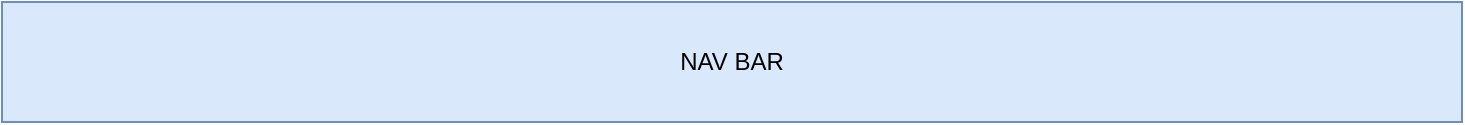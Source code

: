 <mxfile>
    <diagram id="slgZJussxsqLIpKF9aB0" name="Page-1">
        <mxGraphModel dx="218" dy="394" grid="1" gridSize="10" guides="1" tooltips="1" connect="1" arrows="1" fold="1" page="1" pageScale="1" pageWidth="850" pageHeight="1100" math="0" shadow="0">
            <root>
                <mxCell id="0"/>
                <mxCell id="1" parent="0"/>
                <mxCell id="2" value="NAV BAR" style="rounded=0;whiteSpace=wrap;html=1;fillColor=#dae8fc;strokeColor=#6c8ebf;" vertex="1" parent="1">
                    <mxGeometry x="20" y="180" width="730" height="60" as="geometry"/>
                </mxCell>
            </root>
        </mxGraphModel>
    </diagram>
</mxfile>
